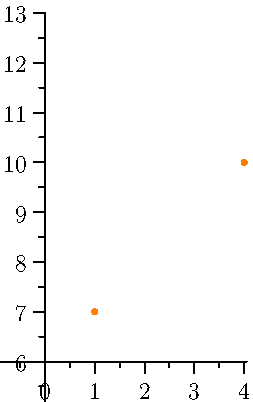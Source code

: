 import graph;
size(0,200);

real bu(real x) { return 7 + 3(x-1); }
real bl(real x) { return 7 + 2(x-1); }

//secant
draw((1,7)--(4,10),invisible);
dot((1,7),orange);
dot((4,10),orange);

real f(real x) { return 7+(x-1) - 0.5*(x-1)*(x-4) ; }
real fp(real x) { return 1 - 0.5*(x-4) - 0.5(x-1) ; }
real c = 2.5;

real tc(real x) { return f(c)+fp(c)*(x-c); }

draw(graph(f,1,4),invisible);

draw(graph(tc,c-0.75,c+0.75),invisible);

//draw(graph(bu,1,4),invisible);
draw(graph(bl,1,4),invisible);

xaxis(YEquals(6),RightTicks);
yaxis(LeftTicks);

